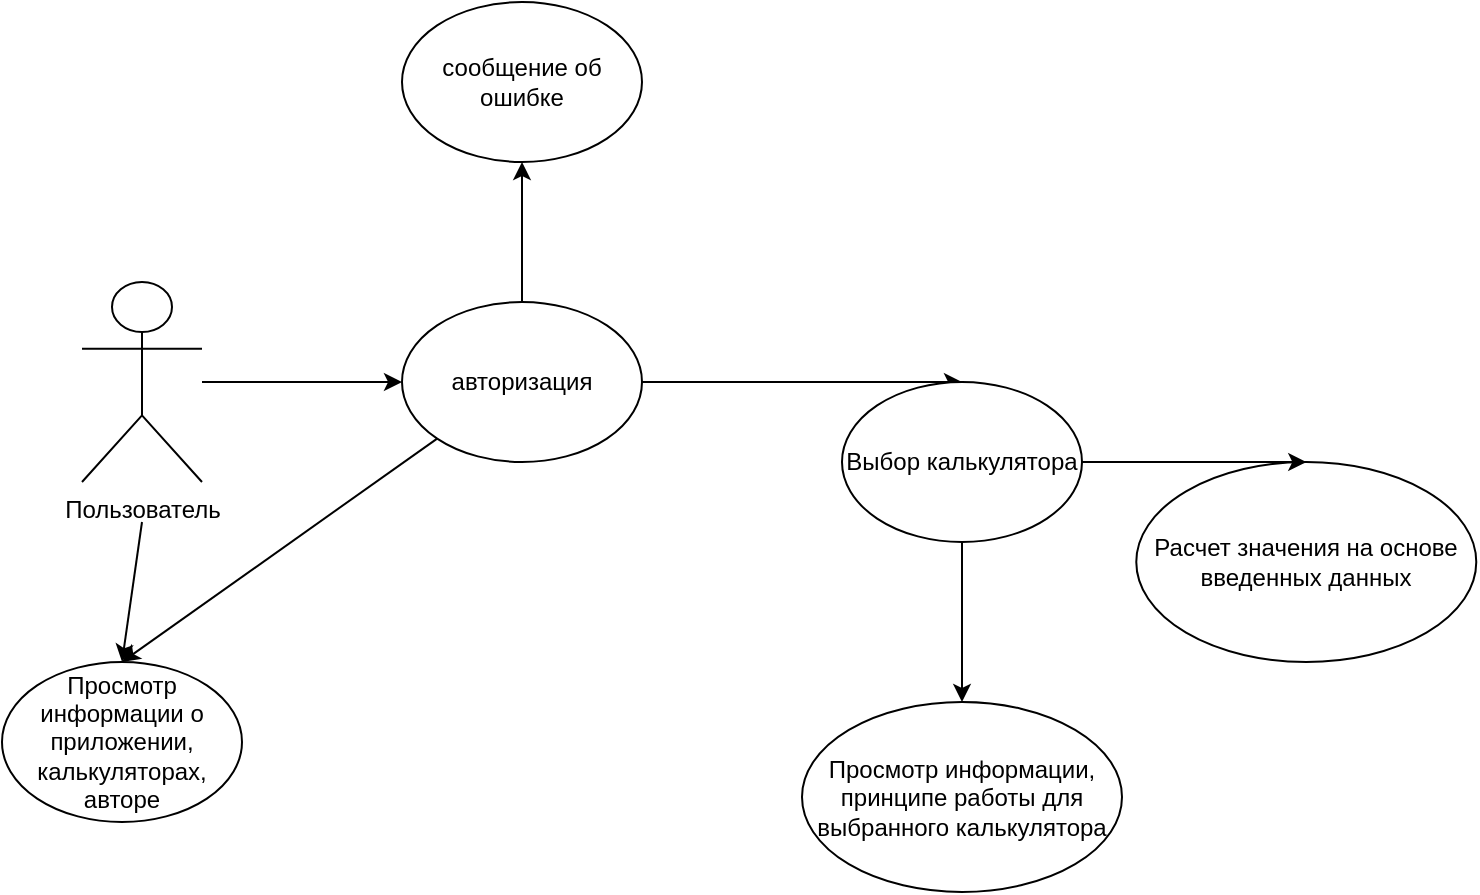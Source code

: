 <mxfile version="24.5.4" type="github">
  <diagram name="Страница — 1" id="RuAP55zXy-hblOWv5w2I">
    <mxGraphModel dx="1434" dy="746" grid="1" gridSize="10" guides="1" tooltips="1" connect="1" arrows="1" fold="1" page="1" pageScale="1" pageWidth="827" pageHeight="1169" math="0" shadow="0">
      <root>
        <mxCell id="0" />
        <mxCell id="1" parent="0" />
        <mxCell id="ir5fmRrBXQO_RhYb7hRQ-1" value="Пользователь" style="shape=umlActor;verticalLabelPosition=bottom;verticalAlign=top;html=1;outlineConnect=0;labelPosition=center;align=center;" vertex="1" parent="1">
          <mxGeometry x="100" y="160" width="60" height="100" as="geometry" />
        </mxCell>
        <mxCell id="ir5fmRrBXQO_RhYb7hRQ-3" value="" style="endArrow=classic;html=1;rounded=0;entryX=0.5;entryY=0;entryDx=0;entryDy=0;" edge="1" parent="1" source="ir5fmRrBXQO_RhYb7hRQ-16" target="ir5fmRrBXQO_RhYb7hRQ-4">
          <mxGeometry width="50" height="50" relative="1" as="geometry">
            <mxPoint x="489.36" y="270" as="sourcePoint" />
            <mxPoint x="379.64" y="330" as="targetPoint" />
          </mxGeometry>
        </mxCell>
        <mxCell id="ir5fmRrBXQO_RhYb7hRQ-4" value="Выбор калькулятора" style="ellipse;whiteSpace=wrap;html=1;" vertex="1" parent="1">
          <mxGeometry x="480" y="210" width="120" height="80" as="geometry" />
        </mxCell>
        <mxCell id="ir5fmRrBXQO_RhYb7hRQ-6" value="Просмотр информации, принципе работы для выбранного калькулятора" style="ellipse;whiteSpace=wrap;html=1;" vertex="1" parent="1">
          <mxGeometry x="460" y="370" width="160" height="95" as="geometry" />
        </mxCell>
        <mxCell id="ir5fmRrBXQO_RhYb7hRQ-7" value="" style="endArrow=classic;html=1;rounded=0;entryX=0.5;entryY=0;entryDx=0;entryDy=0;exitX=0.5;exitY=1;exitDx=0;exitDy=0;" edge="1" parent="1" source="ir5fmRrBXQO_RhYb7hRQ-4" target="ir5fmRrBXQO_RhYb7hRQ-6">
          <mxGeometry width="50" height="50" relative="1" as="geometry">
            <mxPoint x="540" y="300" as="sourcePoint" />
            <mxPoint x="310.36" y="411.485" as="targetPoint" />
          </mxGeometry>
        </mxCell>
        <mxCell id="ir5fmRrBXQO_RhYb7hRQ-8" value="Расчет значения на основе введенных данных" style="ellipse;whiteSpace=wrap;html=1;" vertex="1" parent="1">
          <mxGeometry x="627.14" y="250" width="170" height="100" as="geometry" />
        </mxCell>
        <mxCell id="ir5fmRrBXQO_RhYb7hRQ-9" value="" style="endArrow=classic;html=1;rounded=0;exitX=1;exitY=0.5;exitDx=0;exitDy=0;entryX=0.5;entryY=0;entryDx=0;entryDy=0;" edge="1" parent="1" source="ir5fmRrBXQO_RhYb7hRQ-4" target="ir5fmRrBXQO_RhYb7hRQ-8">
          <mxGeometry width="50" height="50" relative="1" as="geometry">
            <mxPoint x="489.64" y="480" as="sourcePoint" />
            <mxPoint x="539.64" y="430" as="targetPoint" />
          </mxGeometry>
        </mxCell>
        <mxCell id="ir5fmRrBXQO_RhYb7hRQ-10" value="" style="endArrow=classic;html=1;rounded=0;exitX=0;exitY=1;exitDx=0;exitDy=0;entryX=0.5;entryY=0;entryDx=0;entryDy=0;" edge="1" parent="1" source="ir5fmRrBXQO_RhYb7hRQ-16" target="ir5fmRrBXQO_RhYb7hRQ-11">
          <mxGeometry width="50" height="50" relative="1" as="geometry">
            <mxPoint x="380" y="209.5" as="sourcePoint" />
            <mxPoint x="460" y="209.5" as="targetPoint" />
          </mxGeometry>
        </mxCell>
        <mxCell id="ir5fmRrBXQO_RhYb7hRQ-11" value="Просмотр информации о приложении, калькуляторах, авторе" style="ellipse;whiteSpace=wrap;html=1;" vertex="1" parent="1">
          <mxGeometry x="60" y="350" width="120" height="80" as="geometry" />
        </mxCell>
        <mxCell id="ir5fmRrBXQO_RhYb7hRQ-14" value="" style="endArrow=classic;html=1;rounded=0;exitX=0.5;exitY=0;exitDx=0;exitDy=0;" edge="1" parent="1" source="ir5fmRrBXQO_RhYb7hRQ-16">
          <mxGeometry width="50" height="50" relative="1" as="geometry">
            <mxPoint x="369" y="540" as="sourcePoint" />
            <mxPoint x="320" y="100" as="targetPoint" />
          </mxGeometry>
        </mxCell>
        <mxCell id="ir5fmRrBXQO_RhYb7hRQ-15" value="" style="endArrow=classic;html=1;rounded=0;" edge="1" parent="1" source="ir5fmRrBXQO_RhYb7hRQ-1">
          <mxGeometry width="50" height="50" relative="1" as="geometry">
            <mxPoint x="380" y="510" as="sourcePoint" />
            <mxPoint x="260" y="210" as="targetPoint" />
          </mxGeometry>
        </mxCell>
        <mxCell id="ir5fmRrBXQO_RhYb7hRQ-16" value="авторизация" style="ellipse;whiteSpace=wrap;html=1;" vertex="1" parent="1">
          <mxGeometry x="260" y="170" width="120" height="80" as="geometry" />
        </mxCell>
        <mxCell id="ir5fmRrBXQO_RhYb7hRQ-17" value="сообщение об ошибке" style="ellipse;whiteSpace=wrap;html=1;" vertex="1" parent="1">
          <mxGeometry x="260" y="20" width="120" height="80" as="geometry" />
        </mxCell>
        <mxCell id="ir5fmRrBXQO_RhYb7hRQ-18" value="" style="endArrow=classic;html=1;rounded=0;entryX=0.5;entryY=0;entryDx=0;entryDy=0;" edge="1" parent="1" target="ir5fmRrBXQO_RhYb7hRQ-11">
          <mxGeometry width="50" height="50" relative="1" as="geometry">
            <mxPoint x="130" y="280" as="sourcePoint" />
            <mxPoint x="40" y="300" as="targetPoint" />
          </mxGeometry>
        </mxCell>
      </root>
    </mxGraphModel>
  </diagram>
</mxfile>
